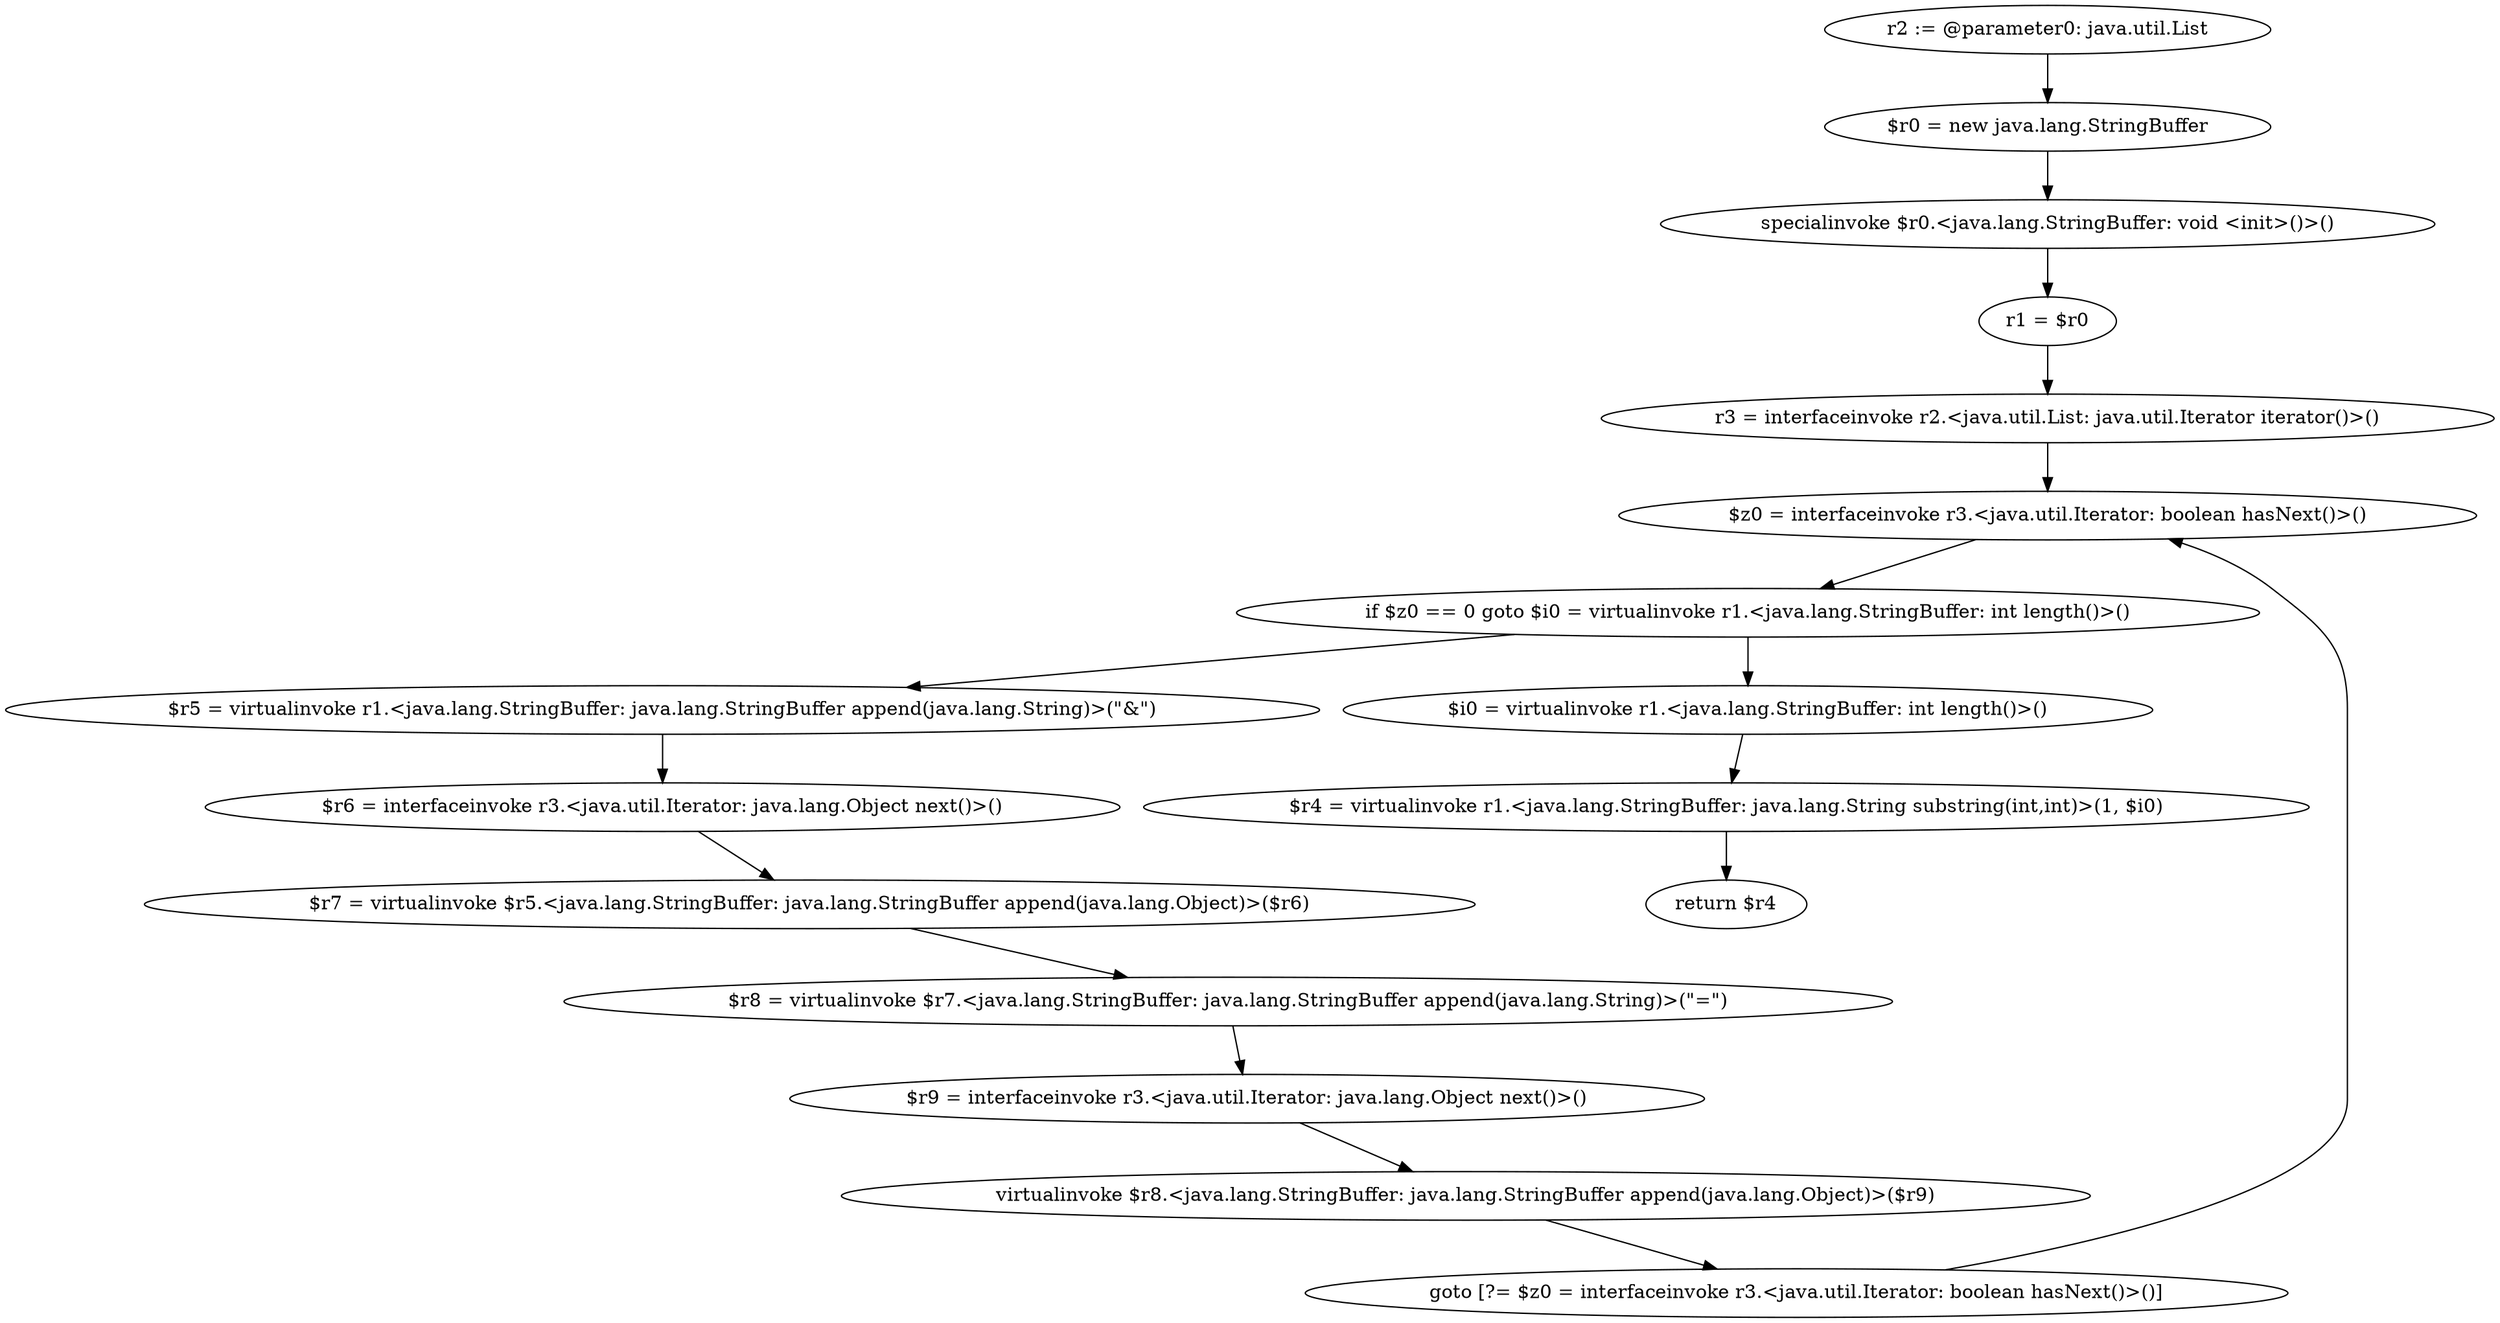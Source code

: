 digraph "unitGraph" {
    "r2 := @parameter0: java.util.List"
    "$r0 = new java.lang.StringBuffer"
    "specialinvoke $r0.<java.lang.StringBuffer: void <init>()>()"
    "r1 = $r0"
    "r3 = interfaceinvoke r2.<java.util.List: java.util.Iterator iterator()>()"
    "$z0 = interfaceinvoke r3.<java.util.Iterator: boolean hasNext()>()"
    "if $z0 == 0 goto $i0 = virtualinvoke r1.<java.lang.StringBuffer: int length()>()"
    "$r5 = virtualinvoke r1.<java.lang.StringBuffer: java.lang.StringBuffer append(java.lang.String)>(\"&\")"
    "$r6 = interfaceinvoke r3.<java.util.Iterator: java.lang.Object next()>()"
    "$r7 = virtualinvoke $r5.<java.lang.StringBuffer: java.lang.StringBuffer append(java.lang.Object)>($r6)"
    "$r8 = virtualinvoke $r7.<java.lang.StringBuffer: java.lang.StringBuffer append(java.lang.String)>(\"=\")"
    "$r9 = interfaceinvoke r3.<java.util.Iterator: java.lang.Object next()>()"
    "virtualinvoke $r8.<java.lang.StringBuffer: java.lang.StringBuffer append(java.lang.Object)>($r9)"
    "goto [?= $z0 = interfaceinvoke r3.<java.util.Iterator: boolean hasNext()>()]"
    "$i0 = virtualinvoke r1.<java.lang.StringBuffer: int length()>()"
    "$r4 = virtualinvoke r1.<java.lang.StringBuffer: java.lang.String substring(int,int)>(1, $i0)"
    "return $r4"
    "r2 := @parameter0: java.util.List"->"$r0 = new java.lang.StringBuffer";
    "$r0 = new java.lang.StringBuffer"->"specialinvoke $r0.<java.lang.StringBuffer: void <init>()>()";
    "specialinvoke $r0.<java.lang.StringBuffer: void <init>()>()"->"r1 = $r0";
    "r1 = $r0"->"r3 = interfaceinvoke r2.<java.util.List: java.util.Iterator iterator()>()";
    "r3 = interfaceinvoke r2.<java.util.List: java.util.Iterator iterator()>()"->"$z0 = interfaceinvoke r3.<java.util.Iterator: boolean hasNext()>()";
    "$z0 = interfaceinvoke r3.<java.util.Iterator: boolean hasNext()>()"->"if $z0 == 0 goto $i0 = virtualinvoke r1.<java.lang.StringBuffer: int length()>()";
    "if $z0 == 0 goto $i0 = virtualinvoke r1.<java.lang.StringBuffer: int length()>()"->"$r5 = virtualinvoke r1.<java.lang.StringBuffer: java.lang.StringBuffer append(java.lang.String)>(\"&\")";
    "if $z0 == 0 goto $i0 = virtualinvoke r1.<java.lang.StringBuffer: int length()>()"->"$i0 = virtualinvoke r1.<java.lang.StringBuffer: int length()>()";
    "$r5 = virtualinvoke r1.<java.lang.StringBuffer: java.lang.StringBuffer append(java.lang.String)>(\"&\")"->"$r6 = interfaceinvoke r3.<java.util.Iterator: java.lang.Object next()>()";
    "$r6 = interfaceinvoke r3.<java.util.Iterator: java.lang.Object next()>()"->"$r7 = virtualinvoke $r5.<java.lang.StringBuffer: java.lang.StringBuffer append(java.lang.Object)>($r6)";
    "$r7 = virtualinvoke $r5.<java.lang.StringBuffer: java.lang.StringBuffer append(java.lang.Object)>($r6)"->"$r8 = virtualinvoke $r7.<java.lang.StringBuffer: java.lang.StringBuffer append(java.lang.String)>(\"=\")";
    "$r8 = virtualinvoke $r7.<java.lang.StringBuffer: java.lang.StringBuffer append(java.lang.String)>(\"=\")"->"$r9 = interfaceinvoke r3.<java.util.Iterator: java.lang.Object next()>()";
    "$r9 = interfaceinvoke r3.<java.util.Iterator: java.lang.Object next()>()"->"virtualinvoke $r8.<java.lang.StringBuffer: java.lang.StringBuffer append(java.lang.Object)>($r9)";
    "virtualinvoke $r8.<java.lang.StringBuffer: java.lang.StringBuffer append(java.lang.Object)>($r9)"->"goto [?= $z0 = interfaceinvoke r3.<java.util.Iterator: boolean hasNext()>()]";
    "goto [?= $z0 = interfaceinvoke r3.<java.util.Iterator: boolean hasNext()>()]"->"$z0 = interfaceinvoke r3.<java.util.Iterator: boolean hasNext()>()";
    "$i0 = virtualinvoke r1.<java.lang.StringBuffer: int length()>()"->"$r4 = virtualinvoke r1.<java.lang.StringBuffer: java.lang.String substring(int,int)>(1, $i0)";
    "$r4 = virtualinvoke r1.<java.lang.StringBuffer: java.lang.String substring(int,int)>(1, $i0)"->"return $r4";
}
